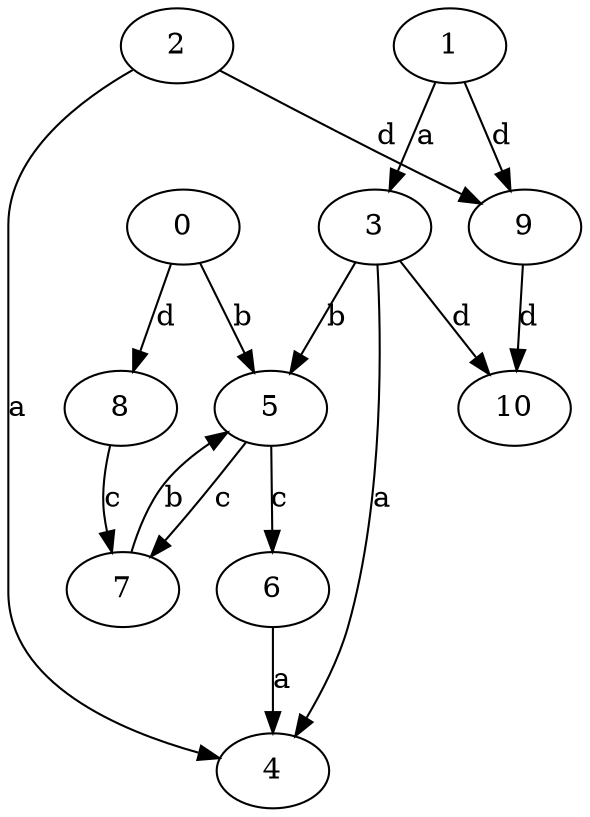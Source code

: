 strict digraph  {
2;
3;
4;
5;
6;
7;
8;
9;
10;
0;
1;
2 -> 4  [label=a];
2 -> 9  [label=d];
3 -> 4  [label=a];
3 -> 5  [label=b];
3 -> 10  [label=d];
5 -> 6  [label=c];
5 -> 7  [label=c];
6 -> 4  [label=a];
7 -> 5  [label=b];
8 -> 7  [label=c];
9 -> 10  [label=d];
0 -> 5  [label=b];
0 -> 8  [label=d];
1 -> 3  [label=a];
1 -> 9  [label=d];
}
